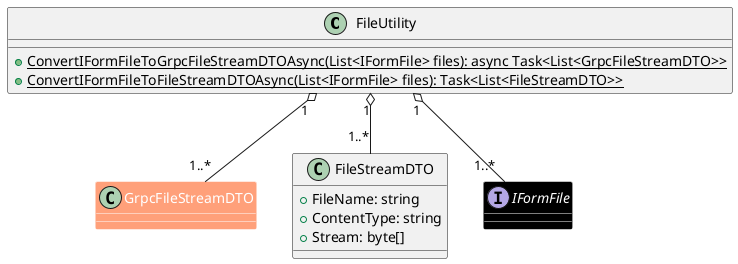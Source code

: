@startuml FileUtility
class FileUtility {
    {static} +ConvertIFormFileToGrpcFileStreamDTOAsync(List<IFormFile> files): async Task<List<GrpcFileStreamDTO>>
    {static} +ConvertIFormFileToFileStreamDTOAsync(List<IFormFile> files): Task<List<FileStreamDTO>>
}

class GrpcFileStreamDTO #LightSalmon;line:white;text:white

class FileStreamDTO
{
    +FileName: string 
    +ContentType: string
    +Stream: byte[]
}

interface IFormFile #black;line:white;text:white

FileUtility "1" o-- "1..*" FileStreamDTO
FileUtility "1" o-- "1..*" IFormFile
FileUtility "1" o-- "1..*" GrpcFileStreamDTO

@enduml